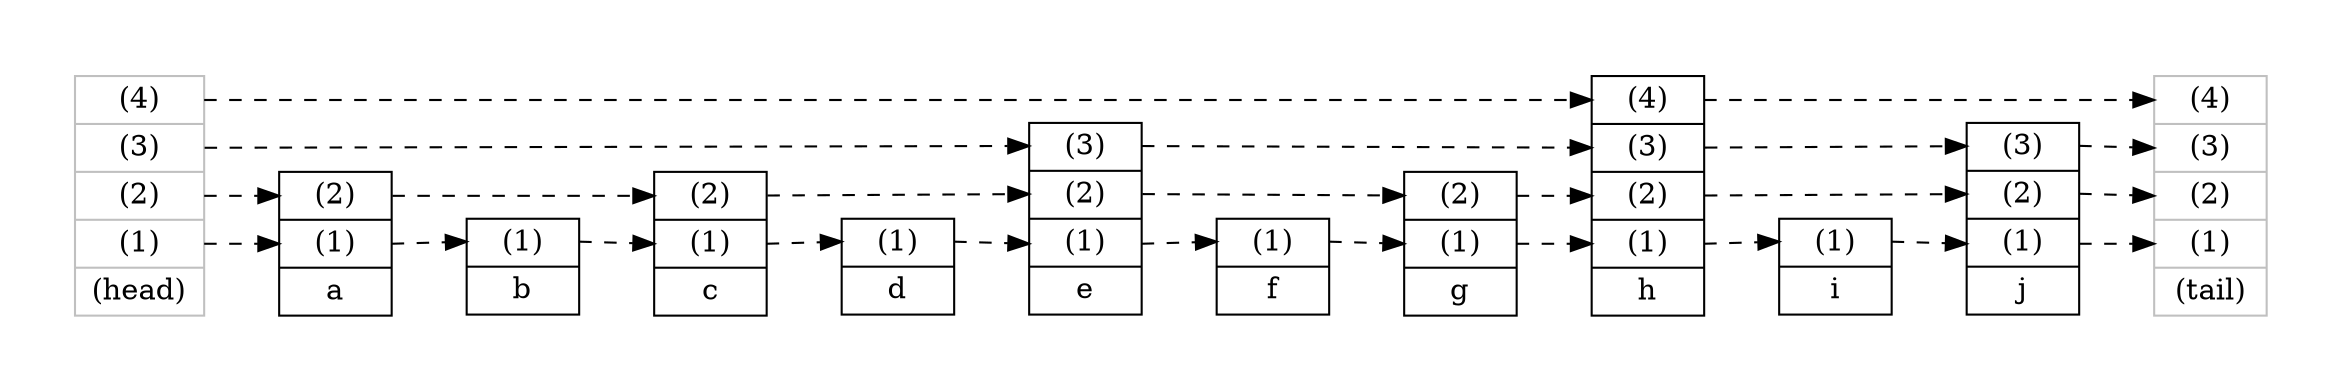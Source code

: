 
digraph lista {
  rankdir=LR;
  splines=false;
  graph [pad="0.5", nodesep="0.5", ranksep="0.5"]; 
  node [shape=record];
  head [label="{{<4>(4)|<3>(3)|<2>(2)|<1>(1)|<0>(head)}}", color="gray"];
  a [label="{{<2>(2)|<1>(1)|<0>a}}"];
  b [label="{{<1>(1)|<0>b}}"];
  c [label="{{<2>(2)|<1>(1)|<0>c}}"];
  d [label="{{<1>(1)|<0>d}}"];
  e [label="{{<3>(3)|<2>(2)|<1>(1)|<0>e}}"];
  f [label="{{<1>(1)|<0>f}}"];
  g [label="{{<2>(2)|<1>(1)|<0>g}}"];
  h [label="{{<4>(4)|<3>(3)|<2>(2)|<1>(1)|<0>h}}"];
  i [label="{{<1>(1)|<0>i}}"];
  j [label="{{<3>(3)|<2>(2)|<1>(1)|<0>j}}"];
  //k [label="{<5>|<4>|<3>|<2>|<1>}", style="invisible"];
  tail [label="{{<4>(4)|<3>(3)|<2>(2)|<1>(1)|<0>(tail)}}", color="gray"];
  edge [style="dashed"];
  head:1 -> a:1;

  a:1 -> b:1;
  b:1 -> c:1;
  c:1 -> d:1;
  d:1 -> e:1;
  e:1 -> f:1;
  f:1 -> g:1;
  g:1 -> h:1;
  h:1 -> i:1;
  i:1 -> j:1;
  j:1 -> tail:1;
  head:2 -> a:2;
  a:2 -> c:2;
  c:2 -> e:2;
  e:2 -> g:2;
  g:2 -> h:2;
  h:2 -> j:2;
  j:2 -> tail:2;
  head:3 -> e:3;
  e:3 -> h:3;
  h:3 -> j:3;
  j:3 -> tail:3;

  head:4:e -> h:4:w;
  h:4:e -> tail:4:w;

  edge[style=invis, weight=32];
  head:0 -> a:0;
  a:0 -> b:0;
  b:0 -> c:0;
  c:0 -> d:0;
  d:0 -> e:0;
  e:0 -> f:0;
  f:0 -> g:0;
  g:0 -> h:0;
  h:0 -> i:0;
  i:0 -> j:0;
  j:0 -> tail:0;

}